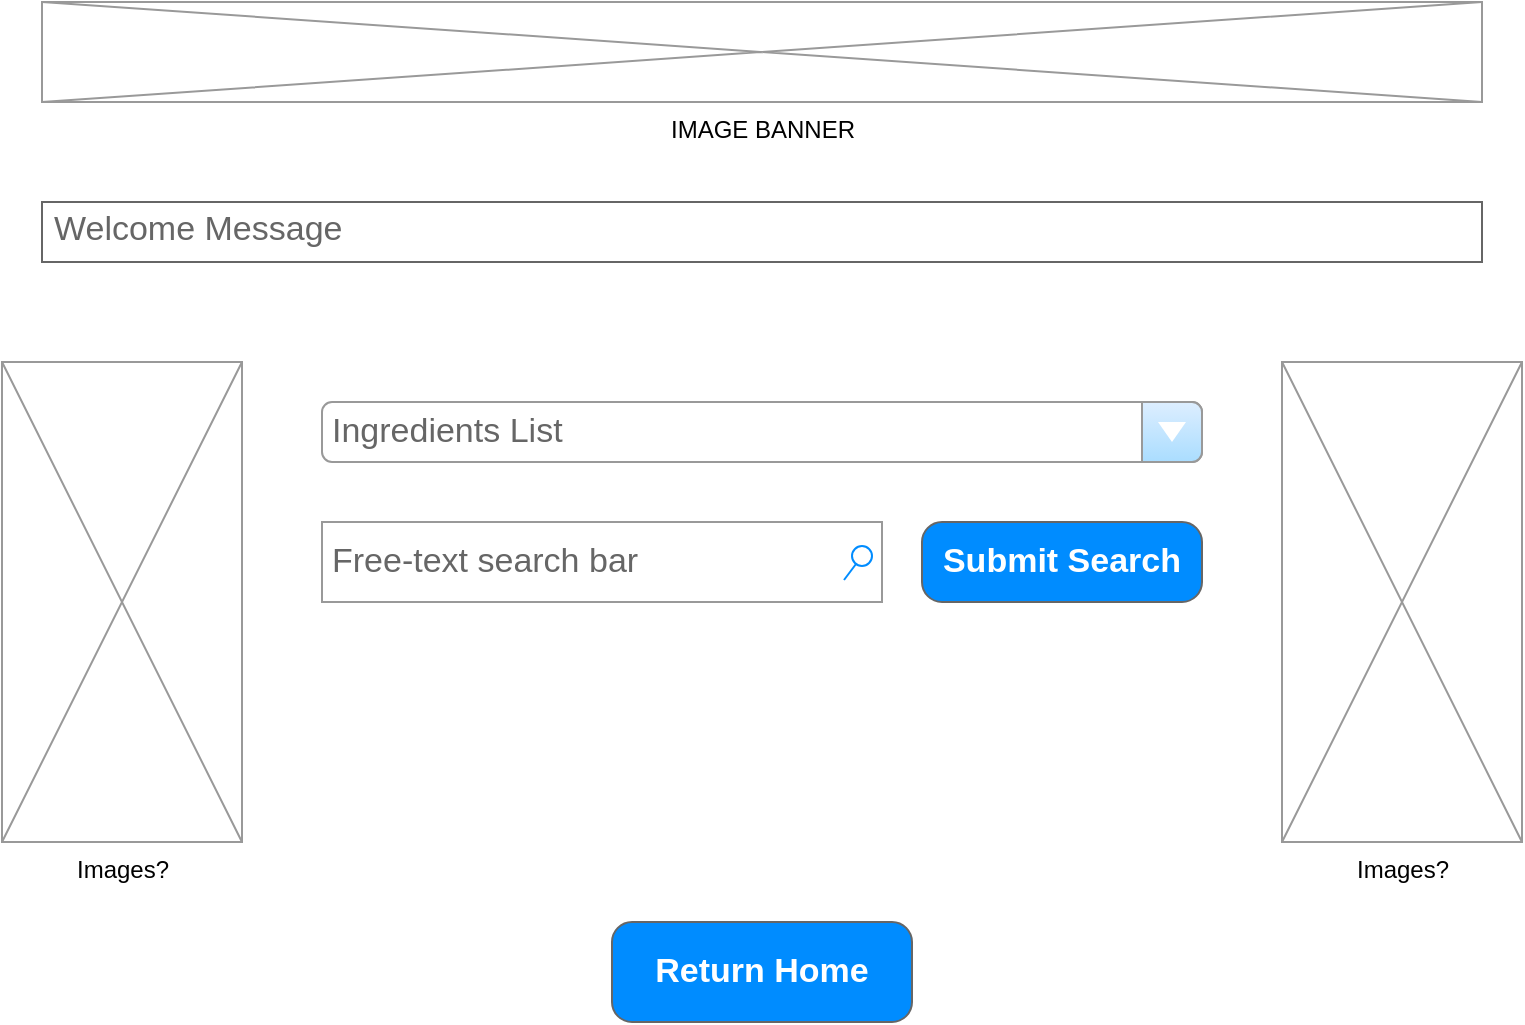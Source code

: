 <mxfile version="18.0.8" type="github">
  <diagram name="Page-1" id="f1b7ffb7-ca1e-a977-7cf5-a751b3c06c05">
    <mxGraphModel dx="1038" dy="539" grid="1" gridSize="10" guides="1" tooltips="1" connect="1" arrows="1" fold="1" page="1" pageScale="1" pageWidth="826" pageHeight="1169" background="none" math="0" shadow="0">
      <root>
        <mxCell id="0" />
        <mxCell id="1" parent="0" />
        <mxCell id="-3JsVn-DoD_oRDvh9_lm-66" value="IMAGE BANNER" style="verticalLabelPosition=bottom;shadow=0;dashed=0;align=center;html=1;verticalAlign=top;strokeWidth=1;shape=mxgraph.mockup.graphics.simpleIcon;strokeColor=#999999;" vertex="1" parent="1">
          <mxGeometry x="20" y="20" width="720" height="50" as="geometry" />
        </mxCell>
        <mxCell id="-3JsVn-DoD_oRDvh9_lm-67" value="Welcome Message" style="strokeWidth=1;shadow=0;dashed=0;align=center;html=1;shape=mxgraph.mockup.text.textBox;fontColor=#666666;align=left;fontSize=17;spacingLeft=4;spacingTop=-3;strokeColor=#666666;mainText=" vertex="1" parent="1">
          <mxGeometry x="20" y="120" width="720" height="30" as="geometry" />
        </mxCell>
        <mxCell id="-3JsVn-DoD_oRDvh9_lm-68" value="Submit Search" style="strokeWidth=1;shadow=0;dashed=0;align=center;html=1;shape=mxgraph.mockup.buttons.button;strokeColor=#666666;fontColor=#ffffff;mainText=;buttonStyle=round;fontSize=17;fontStyle=1;fillColor=#008cff;whiteSpace=wrap;" vertex="1" parent="1">
          <mxGeometry x="460" y="280" width="140" height="40" as="geometry" />
        </mxCell>
        <mxCell id="-3JsVn-DoD_oRDvh9_lm-69" value="Free-text search bar" style="strokeWidth=1;shadow=0;dashed=0;align=center;html=1;shape=mxgraph.mockup.forms.searchBox;strokeColor=#999999;mainText=;strokeColor2=#008cff;fontColor=#666666;fontSize=17;align=left;spacingLeft=3;" vertex="1" parent="1">
          <mxGeometry x="160" y="280" width="280" height="40" as="geometry" />
        </mxCell>
        <mxCell id="-3JsVn-DoD_oRDvh9_lm-70" value="Ingredients List" style="strokeWidth=1;shadow=0;dashed=0;align=center;html=1;shape=mxgraph.mockup.forms.comboBox;strokeColor=#999999;fillColor=#ddeeff;align=left;fillColor2=#aaddff;mainText=;fontColor=#666666;fontSize=17;spacingLeft=3;" vertex="1" parent="1">
          <mxGeometry x="160" y="220" width="440" height="30" as="geometry" />
        </mxCell>
        <mxCell id="-3JsVn-DoD_oRDvh9_lm-71" value="Return Home" style="strokeWidth=1;shadow=0;dashed=0;align=center;html=1;shape=mxgraph.mockup.buttons.button;strokeColor=#666666;fontColor=#ffffff;mainText=;buttonStyle=round;fontSize=17;fontStyle=1;fillColor=#008cff;whiteSpace=wrap;" vertex="1" parent="1">
          <mxGeometry x="305" y="480" width="150" height="50" as="geometry" />
        </mxCell>
        <mxCell id="-3JsVn-DoD_oRDvh9_lm-72" value="Images?" style="verticalLabelPosition=bottom;shadow=0;dashed=0;align=center;html=1;verticalAlign=top;strokeWidth=1;shape=mxgraph.mockup.graphics.simpleIcon;strokeColor=#999999;" vertex="1" parent="1">
          <mxGeometry y="200" width="120" height="240" as="geometry" />
        </mxCell>
        <mxCell id="-3JsVn-DoD_oRDvh9_lm-73" value="Images?" style="verticalLabelPosition=bottom;shadow=0;dashed=0;align=center;html=1;verticalAlign=top;strokeWidth=1;shape=mxgraph.mockup.graphics.simpleIcon;strokeColor=#999999;" vertex="1" parent="1">
          <mxGeometry x="640" y="200" width="120" height="240" as="geometry" />
        </mxCell>
      </root>
    </mxGraphModel>
  </diagram>
</mxfile>
